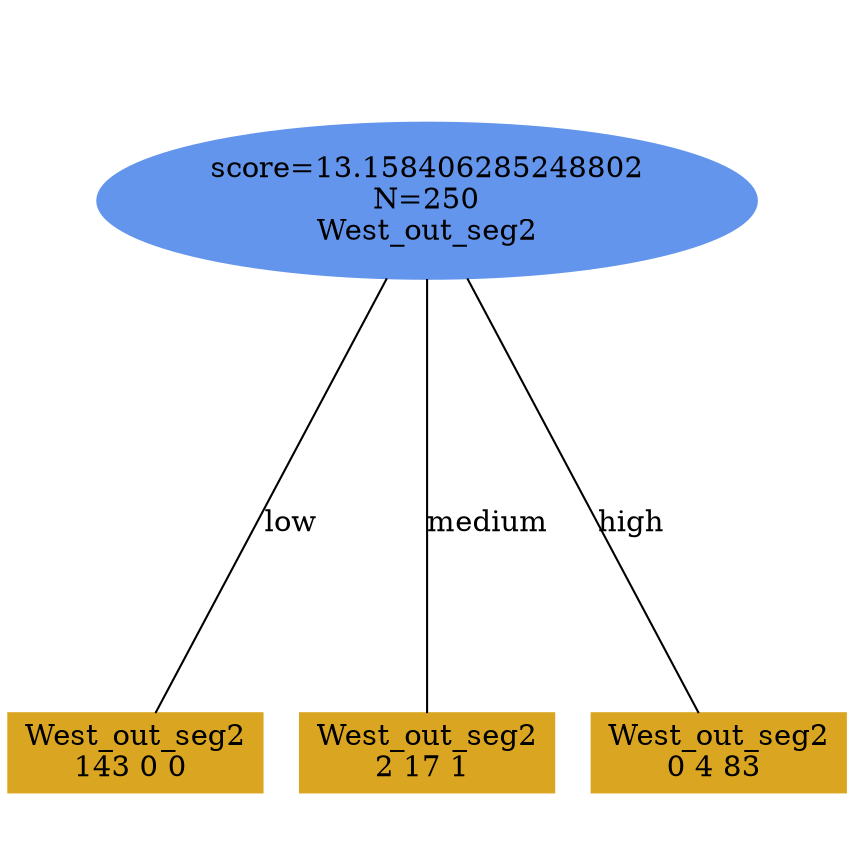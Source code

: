 digraph "DD" {
size = "7.5,10"
ratio=1.0;
center = true;
edge [dir = none];
{ rank = same; node [shape=ellipse, style=filled, color=cornflowerblue];"4099" [label="score=13.158406285248802\nN=250\nWest_out_seg2"];}
{ rank = same; node [shape=box, style=filled, color=goldenrod];"4100" [label="West_out_seg2\n143 0 0 "];}
{ rank = same; node [shape=box, style=filled, color=goldenrod];"4101" [label="West_out_seg2\n2 17 1 "];}
{ rank = same; node [shape=box, style=filled, color=goldenrod];"4102" [label="West_out_seg2\n0 4 83 "];}
"4099" -> "4100" [label = "low"];
"4099" -> "4101" [label = "medium"];
"4099" -> "4102" [label = "high"];

}